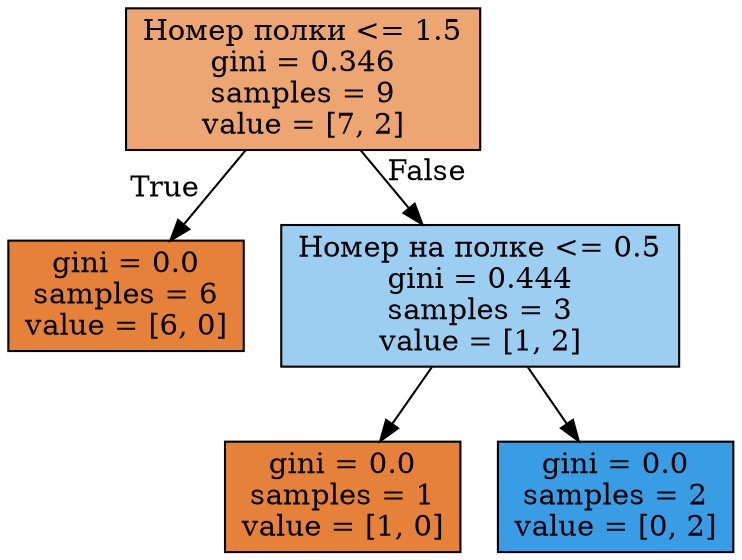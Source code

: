 digraph Tree {
node [shape=box, style="filled", color="black"] ;
0 [label="Номер полки <= 1.5\ngini = 0.346\nsamples = 9\nvalue = [7, 2]", fillcolor="#e58139b6"] ;
1 [label="gini = 0.0\nsamples = 6\nvalue = [6, 0]", fillcolor="#e58139ff"] ;
0 -> 1 [labeldistance=2.5, labelangle=45, headlabel="True"] ;
2 [label="Номер на полке <= 0.5\ngini = 0.444\nsamples = 3\nvalue = [1, 2]", fillcolor="#399de57f"] ;
0 -> 2 [labeldistance=2.5, labelangle=-45, headlabel="False"] ;
3 [label="gini = 0.0\nsamples = 1\nvalue = [1, 0]", fillcolor="#e58139ff"] ;
2 -> 3 ;
4 [label="gini = 0.0\nsamples = 2\nvalue = [0, 2]", fillcolor="#399de5ff"] ;
2 -> 4 ;
}